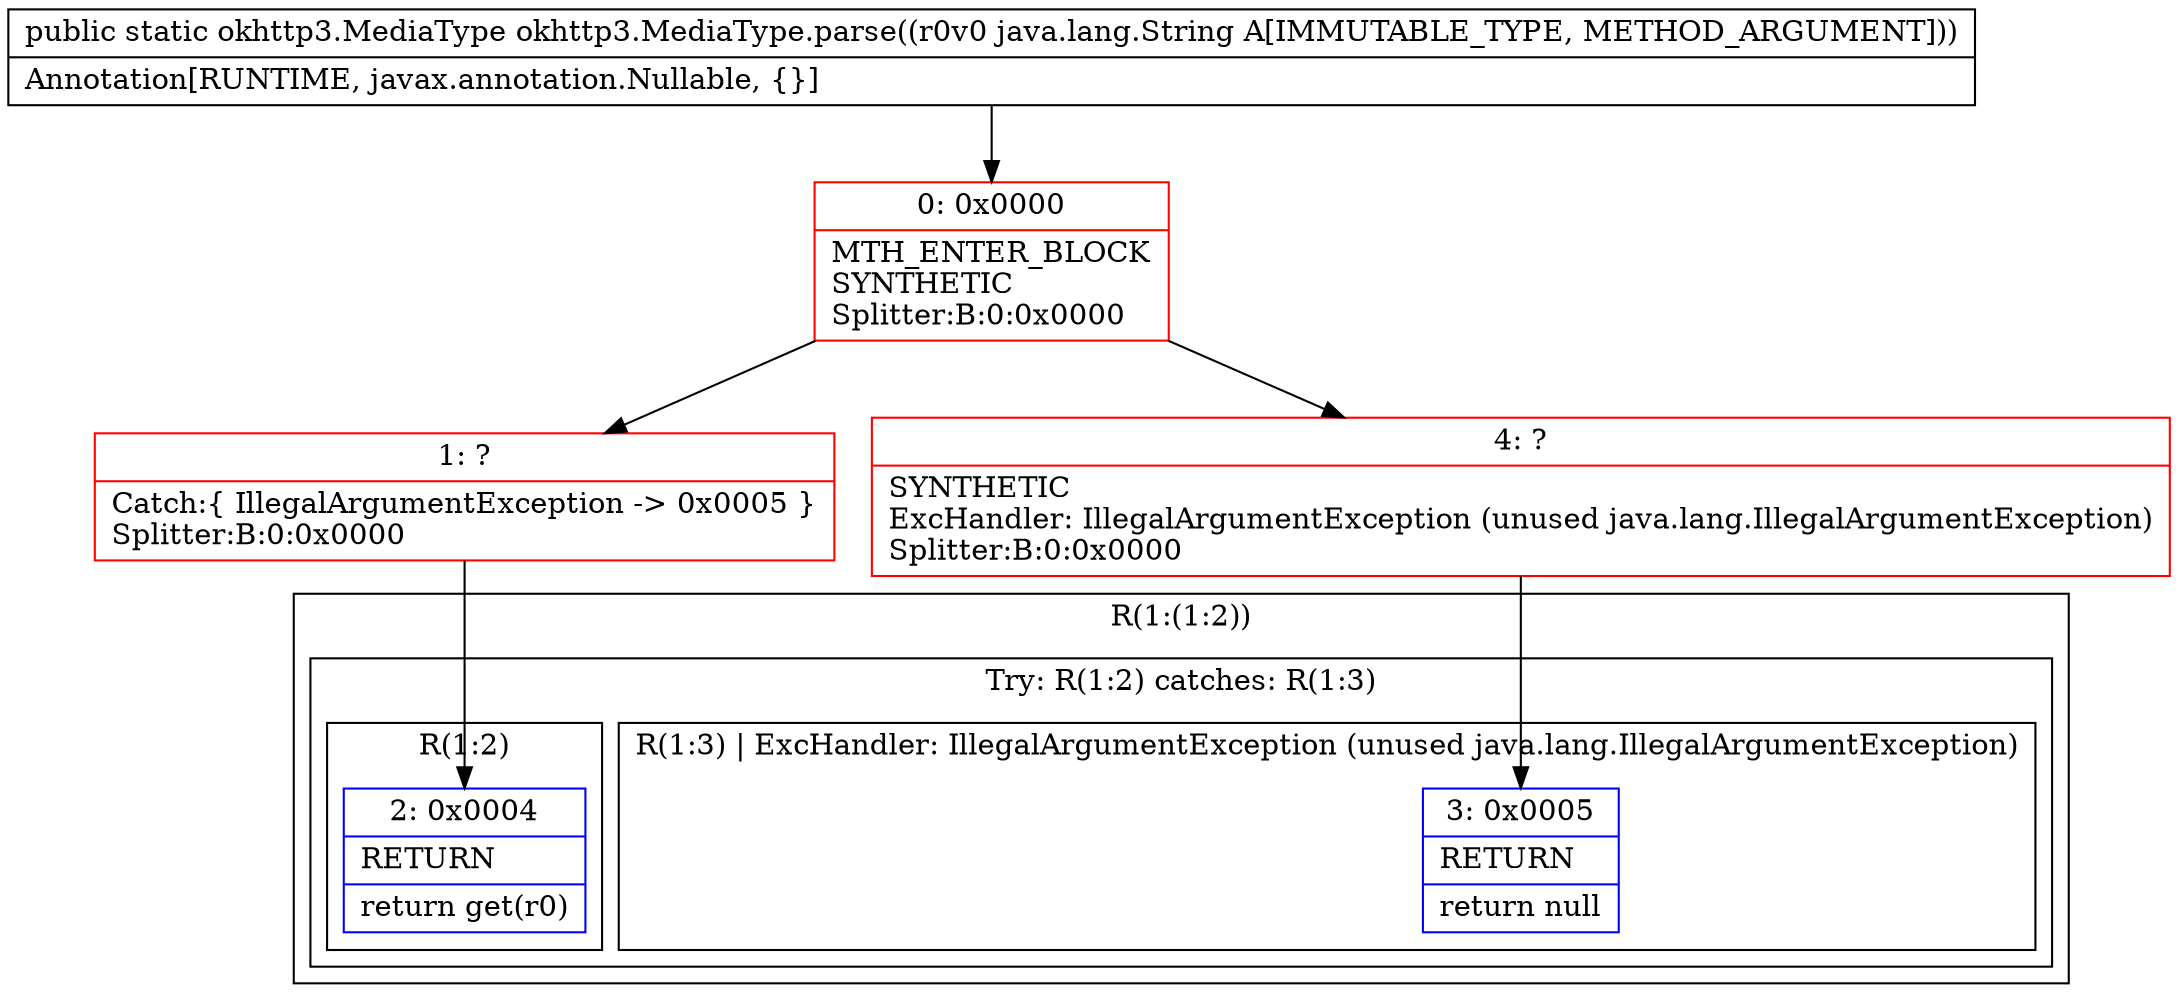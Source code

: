 digraph "CFG forokhttp3.MediaType.parse(Ljava\/lang\/String;)Lokhttp3\/MediaType;" {
subgraph cluster_Region_2140582697 {
label = "R(1:(1:2))";
node [shape=record,color=blue];
subgraph cluster_TryCatchRegion_336466215 {
label = "Try: R(1:2) catches: R(1:3)";
node [shape=record,color=blue];
subgraph cluster_Region_731940420 {
label = "R(1:2)";
node [shape=record,color=blue];
Node_2 [shape=record,label="{2\:\ 0x0004|RETURN\l|return get(r0)\l}"];
}
subgraph cluster_Region_1704364167 {
label = "R(1:3) | ExcHandler: IllegalArgumentException (unused java.lang.IllegalArgumentException)\l";
node [shape=record,color=blue];
Node_3 [shape=record,label="{3\:\ 0x0005|RETURN\l|return null\l}"];
}
}
}
subgraph cluster_Region_1704364167 {
label = "R(1:3) | ExcHandler: IllegalArgumentException (unused java.lang.IllegalArgumentException)\l";
node [shape=record,color=blue];
Node_3 [shape=record,label="{3\:\ 0x0005|RETURN\l|return null\l}"];
}
Node_0 [shape=record,color=red,label="{0\:\ 0x0000|MTH_ENTER_BLOCK\lSYNTHETIC\lSplitter:B:0:0x0000\l}"];
Node_1 [shape=record,color=red,label="{1\:\ ?|Catch:\{ IllegalArgumentException \-\> 0x0005 \}\lSplitter:B:0:0x0000\l}"];
Node_4 [shape=record,color=red,label="{4\:\ ?|SYNTHETIC\lExcHandler: IllegalArgumentException (unused java.lang.IllegalArgumentException)\lSplitter:B:0:0x0000\l}"];
MethodNode[shape=record,label="{public static okhttp3.MediaType okhttp3.MediaType.parse((r0v0 java.lang.String A[IMMUTABLE_TYPE, METHOD_ARGUMENT]))  | Annotation[RUNTIME, javax.annotation.Nullable, \{\}]\l}"];
MethodNode -> Node_0;
Node_0 -> Node_1;
Node_0 -> Node_4;
Node_1 -> Node_2;
Node_4 -> Node_3;
}

